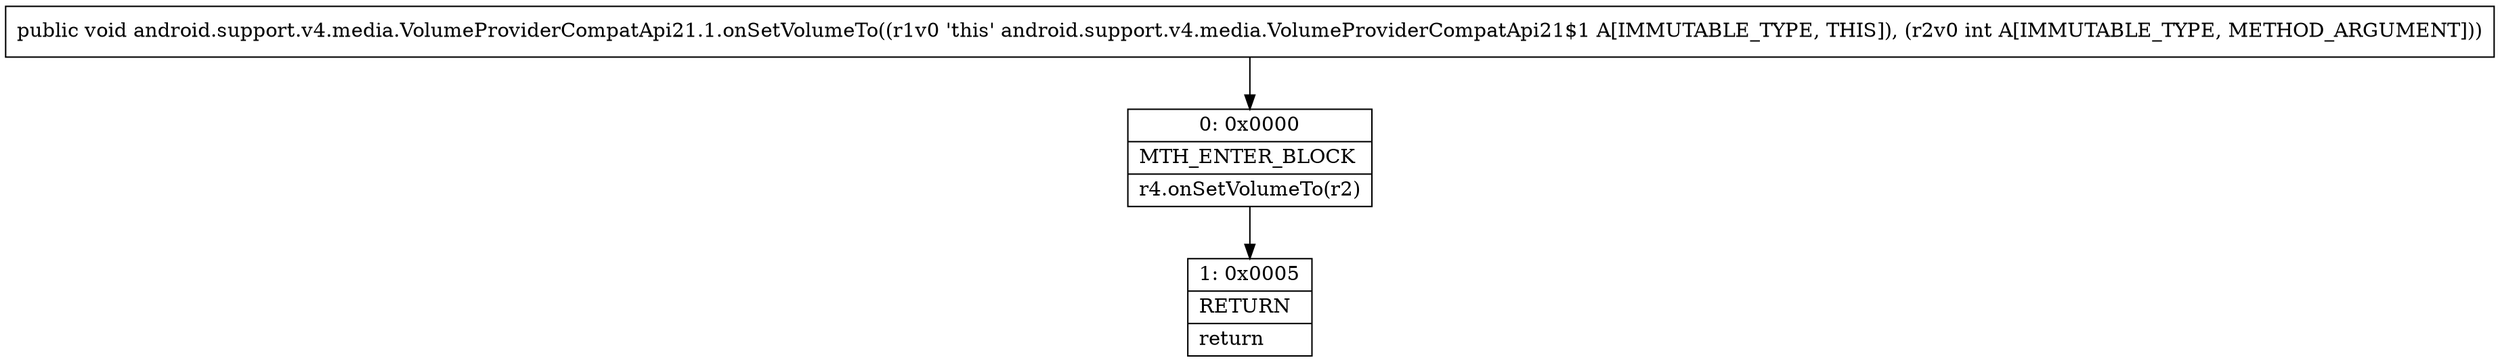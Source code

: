 digraph "CFG forandroid.support.v4.media.VolumeProviderCompatApi21.1.onSetVolumeTo(I)V" {
Node_0 [shape=record,label="{0\:\ 0x0000|MTH_ENTER_BLOCK\l|r4.onSetVolumeTo(r2)\l}"];
Node_1 [shape=record,label="{1\:\ 0x0005|RETURN\l|return\l}"];
MethodNode[shape=record,label="{public void android.support.v4.media.VolumeProviderCompatApi21.1.onSetVolumeTo((r1v0 'this' android.support.v4.media.VolumeProviderCompatApi21$1 A[IMMUTABLE_TYPE, THIS]), (r2v0 int A[IMMUTABLE_TYPE, METHOD_ARGUMENT])) }"];
MethodNode -> Node_0;
Node_0 -> Node_1;
}

